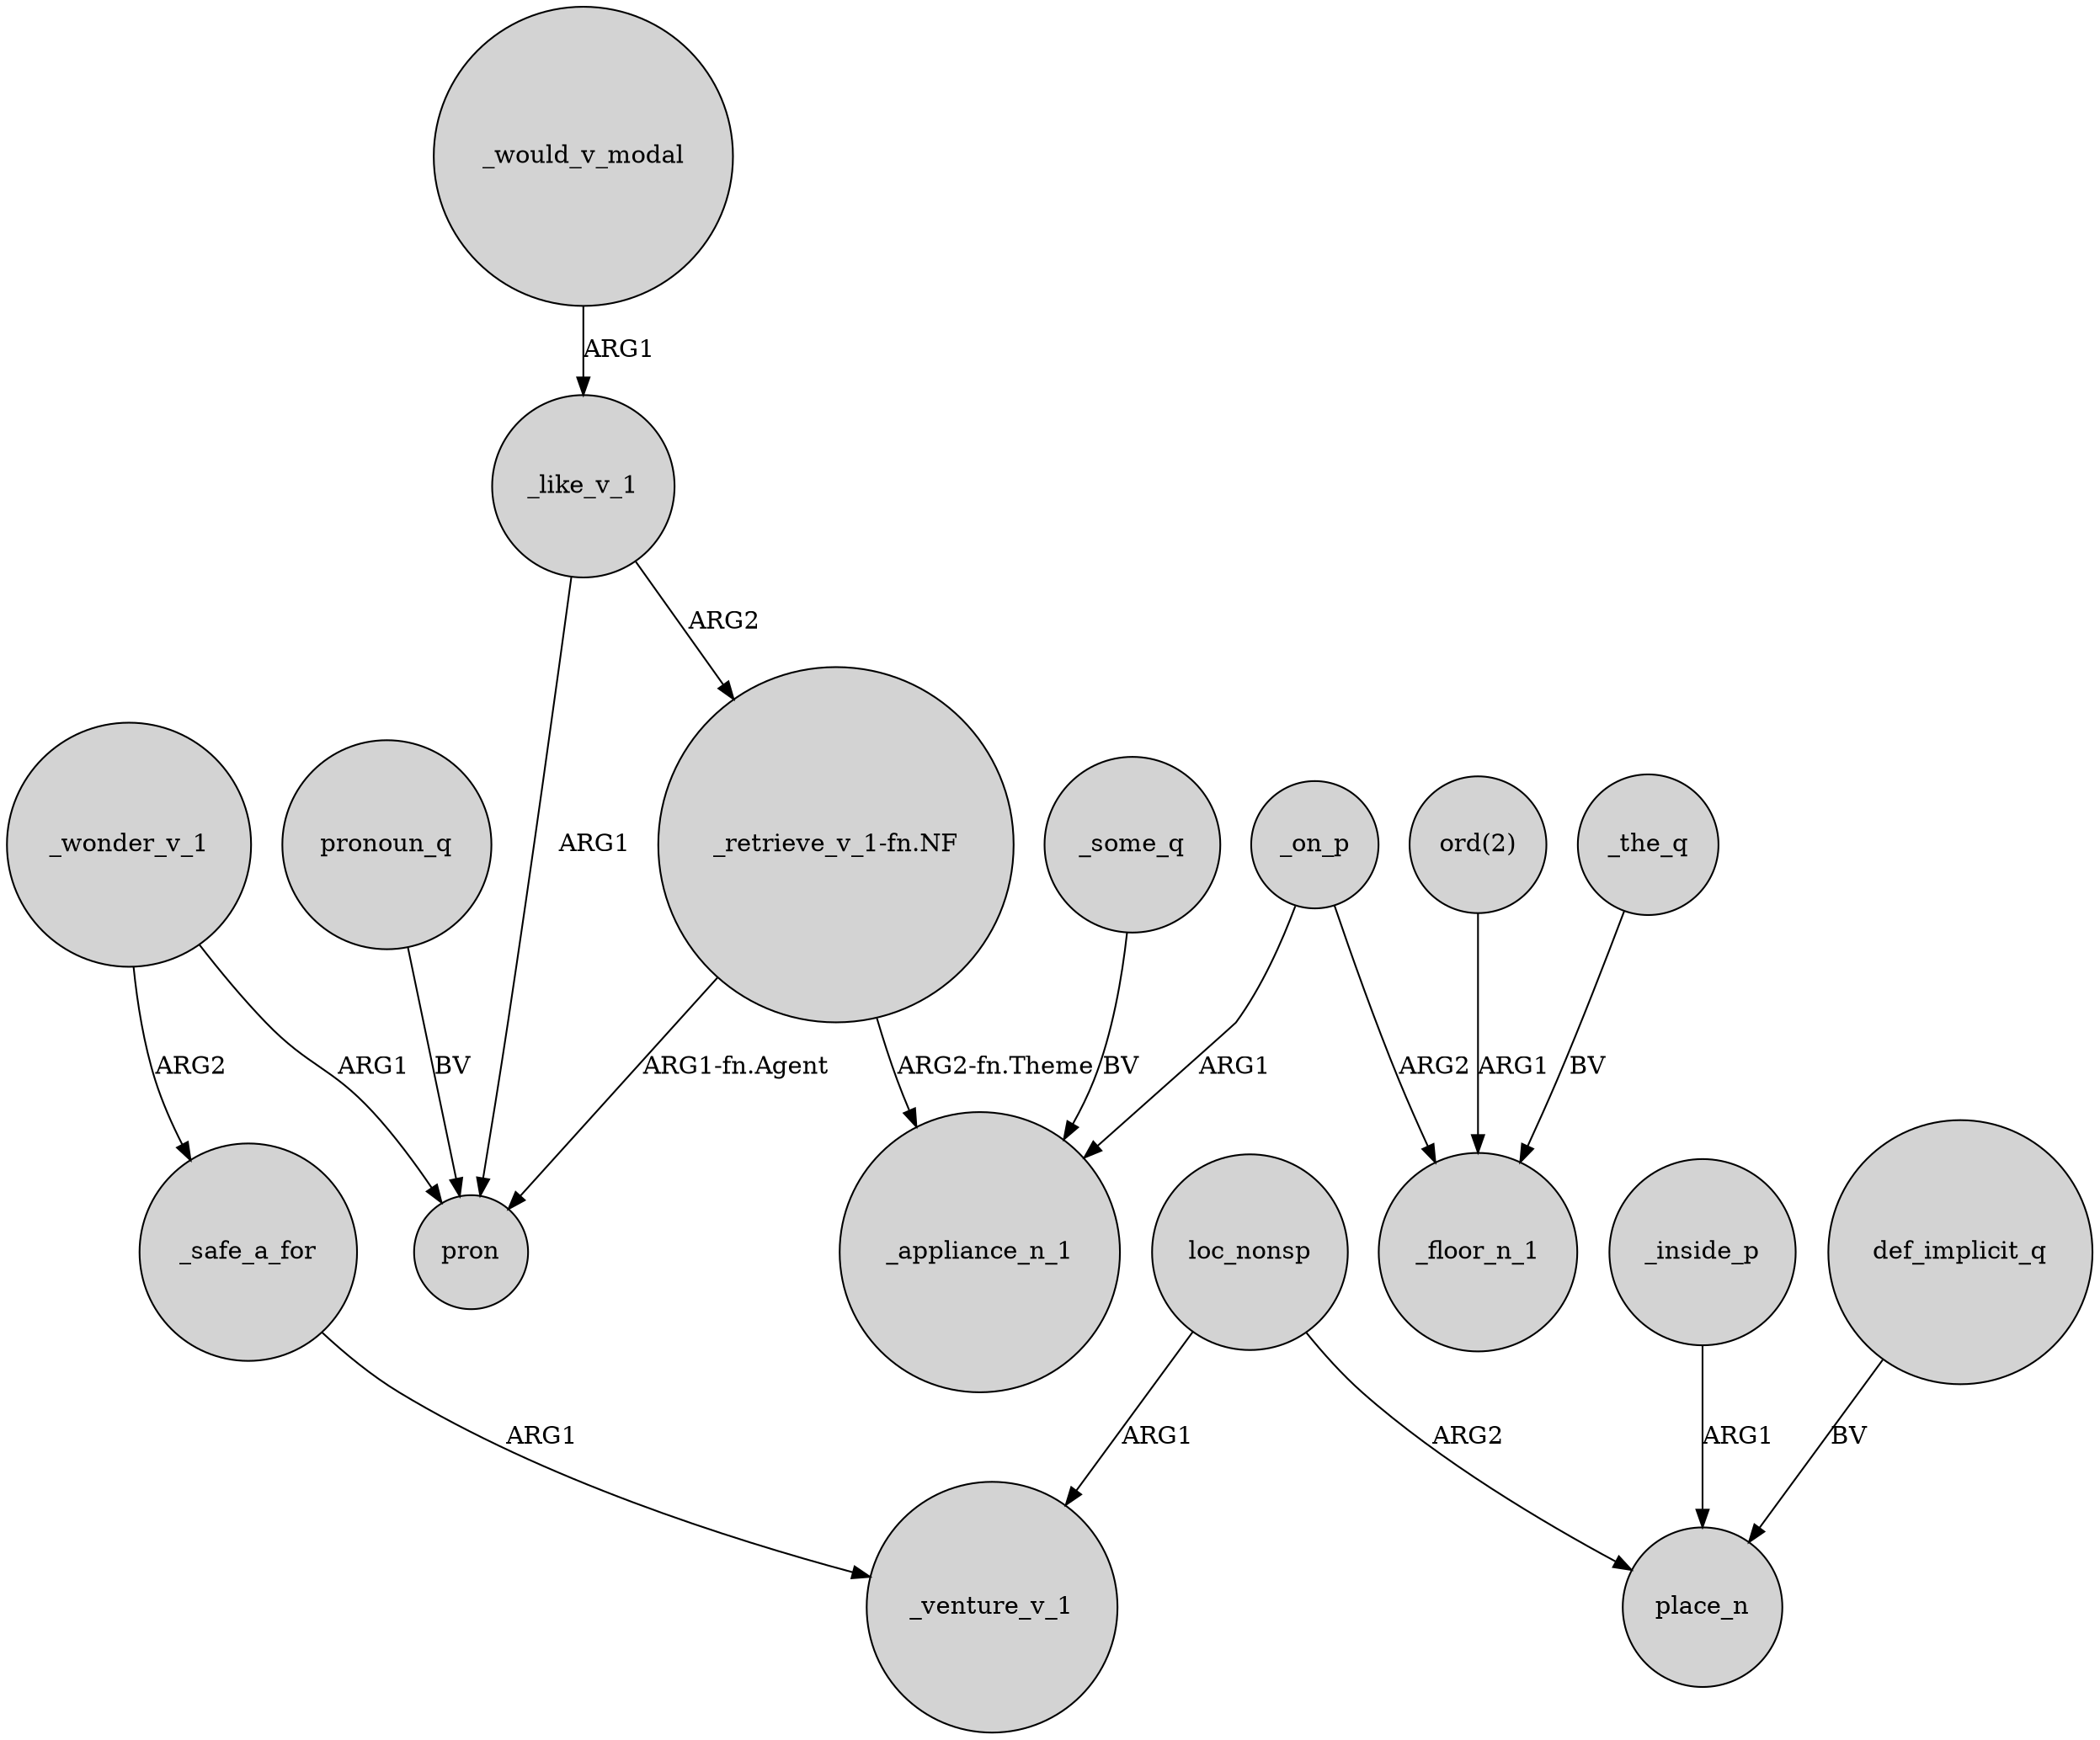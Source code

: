 digraph {
	node [shape=circle style=filled]
	_wonder_v_1 -> pron [label=ARG1]
	loc_nonsp -> place_n [label=ARG2]
	_the_q -> _floor_n_1 [label=BV]
	def_implicit_q -> place_n [label=BV]
	_like_v_1 -> "_retrieve_v_1-fn.NF" [label=ARG2]
	_wonder_v_1 -> _safe_a_for [label=ARG2]
	_like_v_1 -> pron [label=ARG1]
	"_retrieve_v_1-fn.NF" -> pron [label="ARG1-fn.Agent"]
	_on_p -> _floor_n_1 [label=ARG2]
	_safe_a_for -> _venture_v_1 [label=ARG1]
	"_retrieve_v_1-fn.NF" -> _appliance_n_1 [label="ARG2-fn.Theme"]
	"ord(2)" -> _floor_n_1 [label=ARG1]
	_some_q -> _appliance_n_1 [label=BV]
	loc_nonsp -> _venture_v_1 [label=ARG1]
	_would_v_modal -> _like_v_1 [label=ARG1]
	_inside_p -> place_n [label=ARG1]
	_on_p -> _appliance_n_1 [label=ARG1]
	pronoun_q -> pron [label=BV]
}
